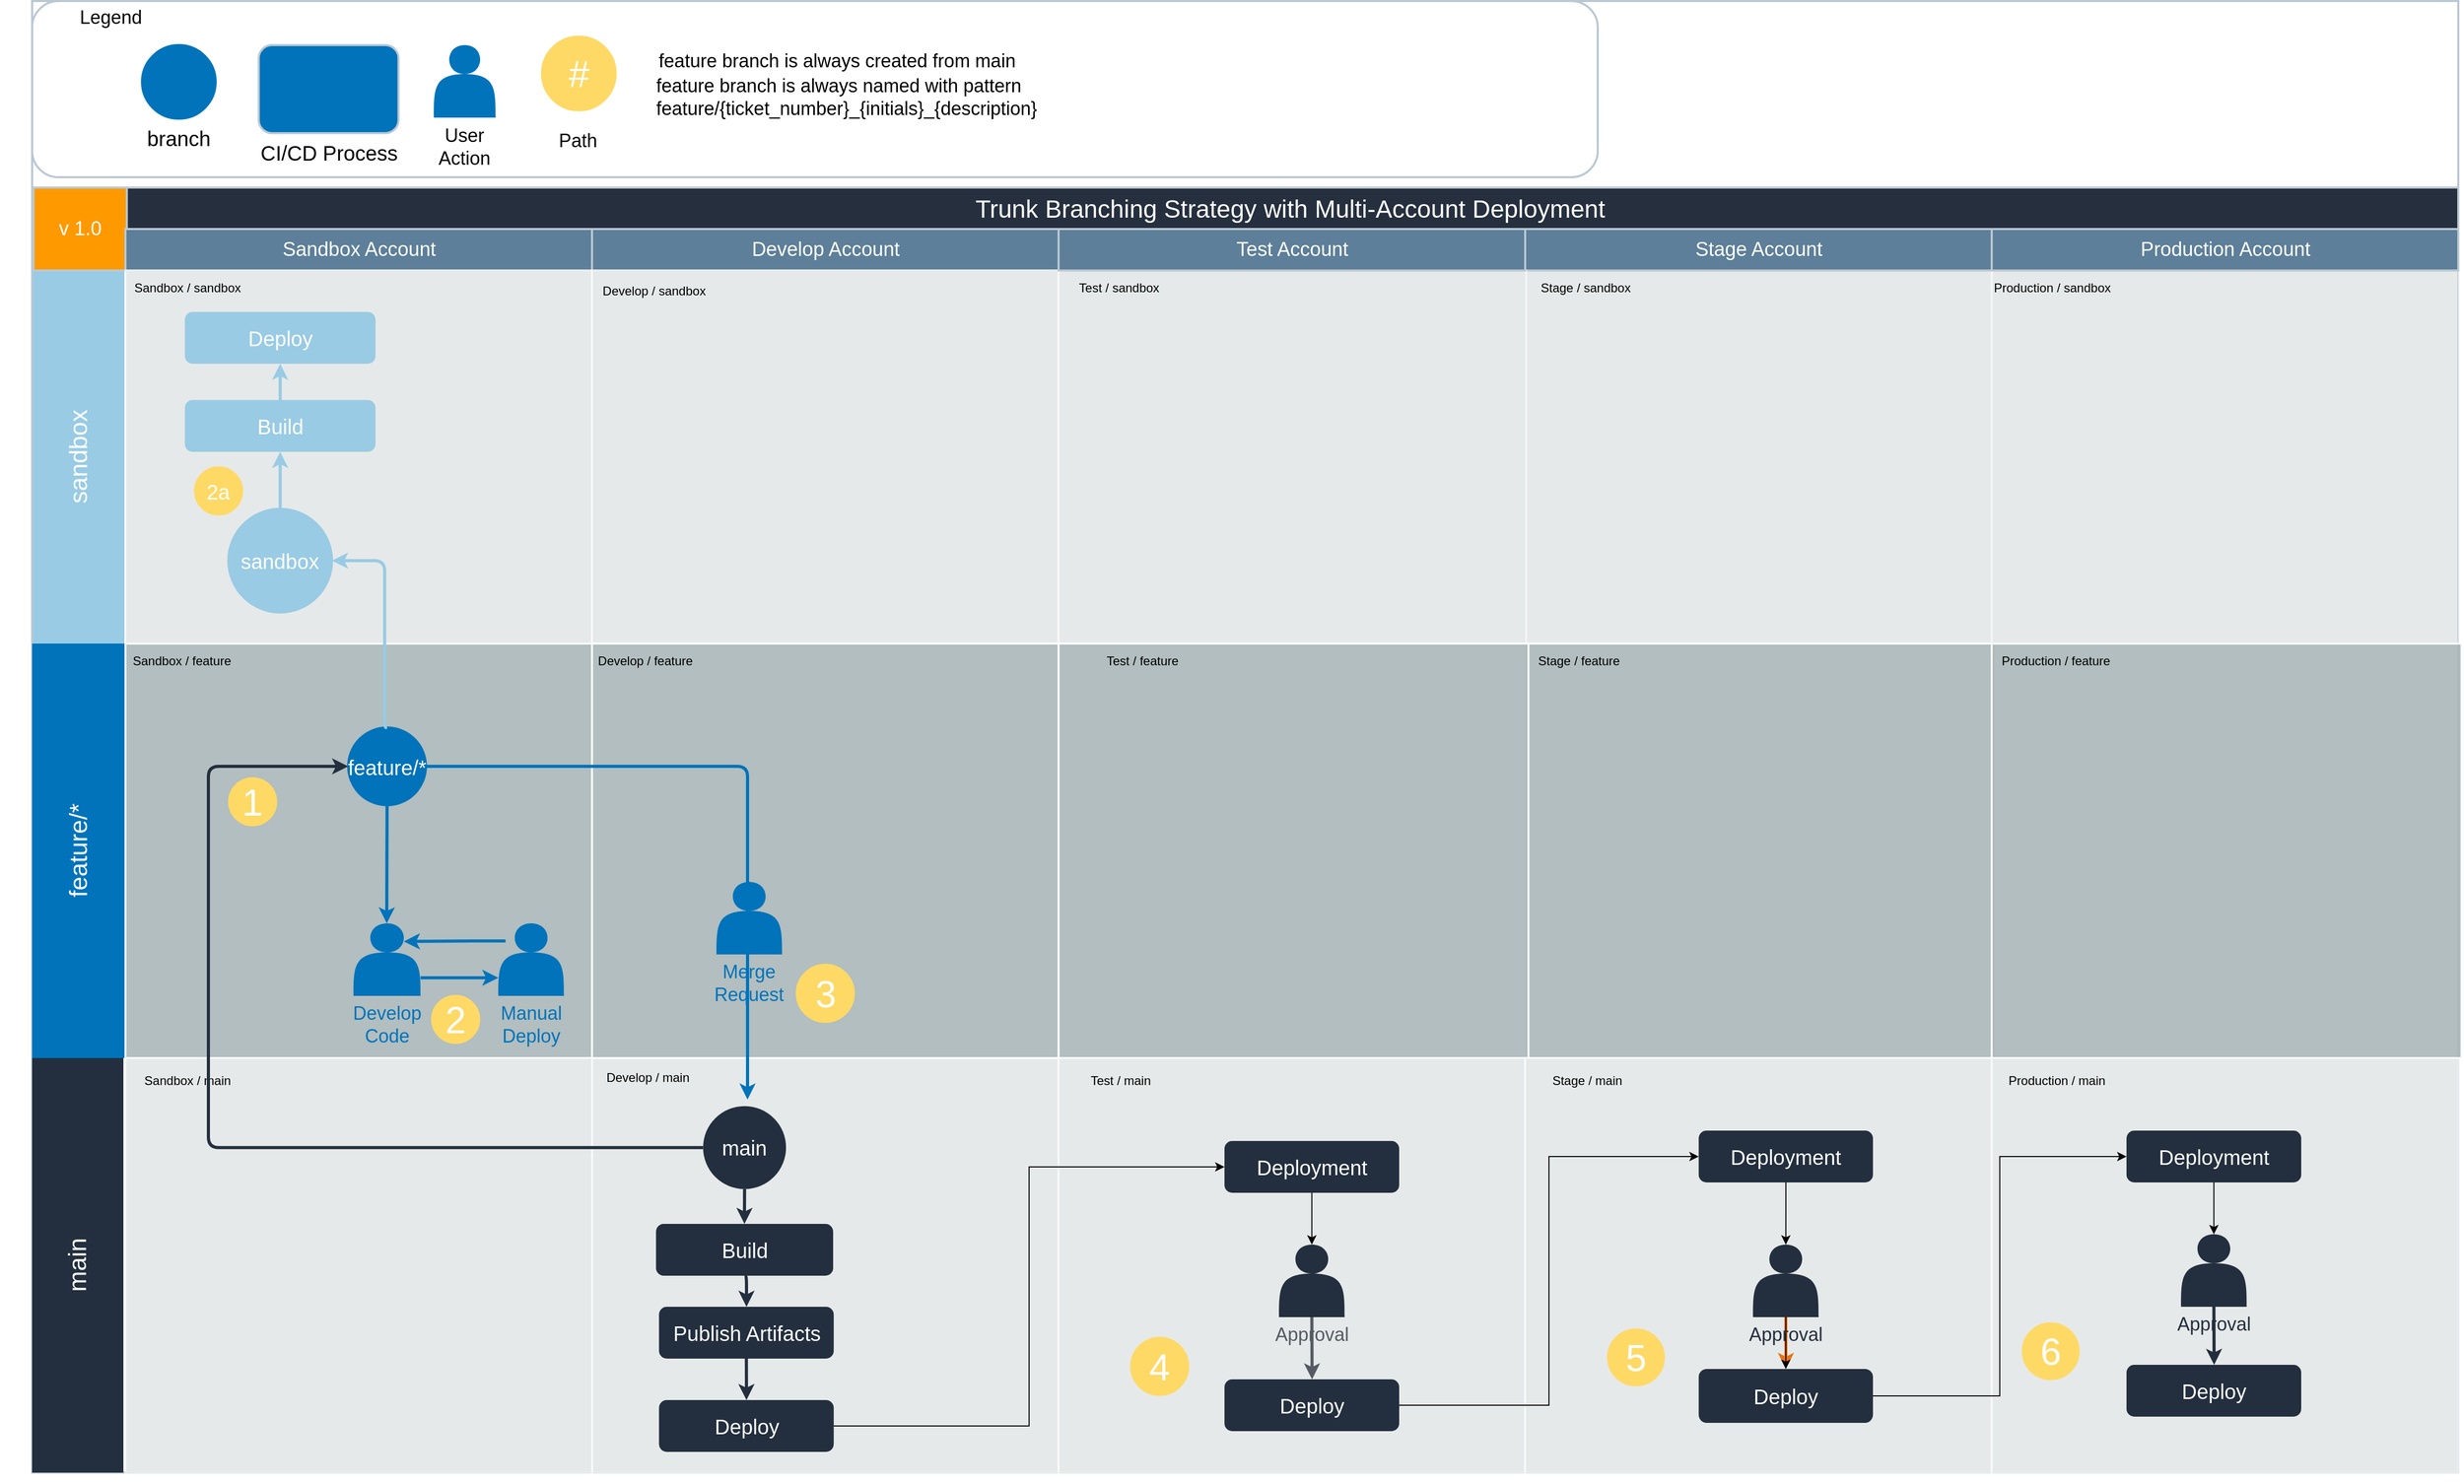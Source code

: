 <mxfile version="17.2.4" type="device"><diagram id="6a731a19-8d31-9384-78a2-239565b7b9f0" name="Page-1"><mxGraphModel dx="2365" dy="2138" grid="1" gridSize="10" guides="1" tooltips="1" connect="1" arrows="1" fold="1" page="1" pageScale="1" pageWidth="1169" pageHeight="827" background="none" math="0" shadow="0"><root><mxCell id="0"/><mxCell id="1" parent="0"/><mxCell id="vokwhN9IxyBYqzhj8d0K-812" value="" style="rounded=0;whiteSpace=wrap;html=1;labelBackgroundColor=none;fontFamily=Helvetica;fontSize=18;fontColor=#000000;strokeColor=#BAC8D3;strokeWidth=2;fillColor=#FFFFFF;" parent="1" vertex="1"><mxGeometry x="150" y="540" width="2340" height="1420" as="geometry"/></mxCell><mxCell id="vokwhN9IxyBYqzhj8d0K-710" value="" style="group" parent="1" vertex="1" connectable="0"><mxGeometry x="690" y="1570" width="450" height="400" as="geometry"/></mxCell><mxCell id="vokwhN9IxyBYqzhj8d0K-711" value="" style="strokeColor=#FFFFFF;fillColor=#D5DBDB;fontSize=18;strokeWidth=2;fontFamily=Helvetica;html=1;opacity=60;" parent="vokwhN9IxyBYqzhj8d0K-710" vertex="1"><mxGeometry y="-10" width="450" height="400" as="geometry"/></mxCell><mxCell id="vokwhN9IxyBYqzhj8d0K-712" value="&lt;font style=&quot;font-size: 12px&quot;&gt;Develop&lt;/font&gt;&lt;span style=&quot;font-size: 12px&quot;&gt;&amp;nbsp;/ main&lt;/span&gt;" style="text;html=1;strokeColor=none;fillColor=none;align=center;verticalAlign=middle;whiteSpace=wrap;rounded=0;labelBackgroundColor=none;fontFamily=Helvetica;fontSize=18;fontColor=#000000;" parent="vokwhN9IxyBYqzhj8d0K-710" vertex="1"><mxGeometry x="-8.882e-15" y="-10.004" width="108" height="33.058" as="geometry"/></mxCell><mxCell id="vokwhN9IxyBYqzhj8d0K-212" value="main" style="ellipse;whiteSpace=wrap;html=1;aspect=fixed;fontFamily=Helvetica;fontSize=20;fontColor=#FFFFFF;strokeColor=none;strokeWidth=2;fillColor=#232F3E;" parent="vokwhN9IxyBYqzhj8d0K-710" vertex="1"><mxGeometry x="107.13" y="36.36" width="80" height="80" as="geometry"/></mxCell><mxCell id="vokwhN9IxyBYqzhj8d0K-258" value="Build" style="rounded=1;fillColor=#232F3E;strokeColor=none;strokeWidth=2;fontFamily=Helvetica;html=1;gradientColor=none;fontSize=20;fontColor=#FFFFFF" parent="vokwhN9IxyBYqzhj8d0K-710" vertex="1"><mxGeometry x="61.72" y="150" width="170.83" height="50" as="geometry"/></mxCell><mxCell id="vokwhN9IxyBYqzhj8d0K-263" value="Publish Artifacts" style="rounded=1;fillColor=#232F3E;strokeColor=none;strokeWidth=2;fontFamily=Helvetica;html=1;gradientColor=none;fontSize=20;fontColor=#FFFFFF" parent="vokwhN9IxyBYqzhj8d0K-710" vertex="1"><mxGeometry x="64.62" y="230" width="168.5" height="50" as="geometry"/></mxCell><mxCell id="vokwhN9IxyBYqzhj8d0K-265" value="" style="edgeStyle=elbowEdgeStyle;elbow=horizontal;strokeWidth=3;strokeColor=#232F3E;fontFamily=Helvetica;html=1;exitX=0.5;exitY=1;exitDx=0;exitDy=0;entryX=0.5;entryY=0;entryDx=0;entryDy=0;" parent="vokwhN9IxyBYqzhj8d0K-710" source="vokwhN9IxyBYqzhj8d0K-212" target="vokwhN9IxyBYqzhj8d0K-258" edge="1"><mxGeometry x="131.059" y="514.86" width="131.973" height="100" as="geometry"><mxPoint x="496.57" y="600" as="sourcePoint"/><mxPoint x="486.89" y="790" as="targetPoint"/><Array as="points"/></mxGeometry></mxCell><mxCell id="vokwhN9IxyBYqzhj8d0K-266" value="" style="edgeStyle=elbowEdgeStyle;elbow=horizontal;strokeWidth=3;strokeColor=#232F3E;fontFamily=Helvetica;html=1;entryX=0.5;entryY=0;entryDx=0;entryDy=0;exitX=0.5;exitY=1;exitDx=0;exitDy=0;" parent="vokwhN9IxyBYqzhj8d0K-710" source="vokwhN9IxyBYqzhj8d0K-258" target="vokwhN9IxyBYqzhj8d0K-263" edge="1"><mxGeometry x="-31.831" y="534.86" width="131.973" height="100" as="geometry"><mxPoint x="323.68" y="750" as="sourcePoint"/><mxPoint x="147" y="300" as="targetPoint"/><Array as="points"><mxPoint x="149" y="280"/></Array></mxGeometry></mxCell><mxCell id="G19nDHUB98t_2tu3P4ax-154" value="Deploy" style="rounded=1;fillColor=#232F3E;strokeColor=none;strokeWidth=2;fontFamily=Helvetica;html=1;gradientColor=none;fontSize=20;fontColor=#FFFFFF" parent="vokwhN9IxyBYqzhj8d0K-710" vertex="1"><mxGeometry x="64.62" y="320" width="168.5" height="50" as="geometry"/></mxCell><mxCell id="G19nDHUB98t_2tu3P4ax-155" value="" style="edgeStyle=elbowEdgeStyle;elbow=horizontal;strokeWidth=3;strokeColor=#232F3E;fontFamily=Helvetica;html=1;exitX=0.5;exitY=1;exitDx=0;exitDy=0;entryX=0.5;entryY=0;entryDx=0;entryDy=0;" parent="vokwhN9IxyBYqzhj8d0K-710" source="vokwhN9IxyBYqzhj8d0K-263" target="G19nDHUB98t_2tu3P4ax-154" edge="1"><mxGeometry x="-548.941" y="-1045.14" width="131.973" height="100" as="geometry"><mxPoint x="157.13" y="126.36" as="sourcePoint"/><mxPoint x="157.135" y="160" as="targetPoint"/><Array as="points"/></mxGeometry></mxCell><mxCell id="56" value="Trunk Branching Strategy with Multi-Account Deployment" style="strokeColor=#BAC8D3;fillColor=#252F3E;fontSize=24;strokeWidth=2;fontFamily=Helvetica;html=1;fontColor=#FFFFFF;fontStyle=0;spacingBottom=8;spacingRight=0;spacingLeft=83;" parent="1" vertex="1"><mxGeometry x="152.66" y="720" width="2337.34" height="50" as="geometry"/></mxCell><mxCell id="57" value="sandbox" style="strokeColor=none;fillColor=#99CBE4;fontSize=24;strokeWidth=2;horizontal=0;fontFamily=Helvetica;html=1;fontColor=#FFFFFF;fontStyle=0" parent="1" vertex="1"><mxGeometry x="151" y="800" width="88" height="360" as="geometry"/></mxCell><mxCell id="59" value="v 1.0" style="strokeColor=#BAC8D3;fillColor=#FF9900;fontSize=19;strokeWidth=2;fontFamily=Helvetica;html=1;labelBackgroundColor=none;fontColor=#FFFFFF;" parent="1" vertex="1"><mxGeometry x="151.33" y="720" width="90" height="80" as="geometry"/></mxCell><mxCell id="140" value="" style="group" parent="1" vertex="1" connectable="0"><mxGeometry x="240" y="760" width="1940" height="800" as="geometry"/></mxCell><mxCell id="141" value="Sandbox Account" style="strokeColor=#BAC8D3;fillColor=#5d7f99;fontSize=19;strokeWidth=2;fontFamily=Helvetica;html=1;labelBackgroundColor=none;fontColor=#FFFFFF;" parent="140" vertex="1"><mxGeometry width="450" height="40" as="geometry"/></mxCell><mxCell id="142" value="Develop Account" style="strokeColor=#BAC8D3;fillColor=#5d7f99;fontSize=19;strokeWidth=2;fontFamily=Helvetica;html=1;labelBackgroundColor=none;fontColor=#FFFFFF;" parent="140" vertex="1"><mxGeometry x="450" width="450" height="40" as="geometry"/></mxCell><mxCell id="vokwhN9IxyBYqzhj8d0K-638" value="" style="group" parent="140" vertex="1" connectable="0"><mxGeometry x="1401.42" y="-40" width="451" height="440" as="geometry"/></mxCell><mxCell id="vokwhN9IxyBYqzhj8d0K-639" value="" style="group" parent="vokwhN9IxyBYqzhj8d0K-638" vertex="1" connectable="0"><mxGeometry x="-51.42" y="80" width="451.004" height="360" as="geometry"/></mxCell><mxCell id="vokwhN9IxyBYqzhj8d0K-640" value="" style="strokeColor=#FFFFFF;fillColor=#D5DBDB;fontSize=18;strokeWidth=2;fontFamily=Helvetica;html=1;opacity=60;" parent="vokwhN9IxyBYqzhj8d0K-639" vertex="1"><mxGeometry x="0.004" width="451" height="360" as="geometry"/></mxCell><mxCell id="vokwhN9IxyBYqzhj8d0K-641" value="&lt;font style=&quot;font-size: 12px&quot;&gt;Stage&lt;/font&gt;&lt;span style=&quot;font-size: 12px&quot;&gt;&amp;nbsp;/ sandbox&lt;/span&gt;" style="text;html=1;strokeColor=none;fillColor=none;align=center;verticalAlign=middle;whiteSpace=wrap;rounded=0;labelBackgroundColor=none;fontFamily=Helvetica;fontSize=18;fontColor=#000000;" parent="vokwhN9IxyBYqzhj8d0K-639" vertex="1"><mxGeometry width="117.44" height="30" as="geometry"/></mxCell><mxCell id="vokwhN9IxyBYqzhj8d0K-637" value="Stage Account" style="strokeColor=#BAC8D3;fillColor=#5d7f99;fontSize=19;strokeWidth=2;fontFamily=Helvetica;html=1;labelBackgroundColor=none;fontColor=#FFFFFF;" parent="vokwhN9IxyBYqzhj8d0K-638" vertex="1"><mxGeometry x="-51.42" y="40" width="450" height="40" as="geometry"/></mxCell><mxCell id="vokwhN9IxyBYqzhj8d0K-642" value="" style="group" parent="140" vertex="1" connectable="0"><mxGeometry x="1350" y="400" width="453.16" height="400" as="geometry"/></mxCell><mxCell id="vokwhN9IxyBYqzhj8d0K-643" value="" style="strokeColor=#FFFFFF;fillColor=#AAB7B8;fontSize=18;strokeWidth=2;fontFamily=Helvetica;html=1;opacity=90;" parent="vokwhN9IxyBYqzhj8d0K-642" vertex="1"><mxGeometry width="453.16" height="400" as="geometry"/></mxCell><mxCell id="vokwhN9IxyBYqzhj8d0K-644" value="&lt;span style=&quot;font-size: 12px&quot;&gt;Stage / feature&lt;/span&gt;" style="text;html=1;strokeColor=none;fillColor=none;align=center;verticalAlign=middle;whiteSpace=wrap;rounded=0;labelBackgroundColor=none;fontFamily=Helvetica;fontSize=18;fontColor=#000000;" parent="vokwhN9IxyBYqzhj8d0K-642" vertex="1"><mxGeometry x="3.96" width="96.04" height="30" as="geometry"/></mxCell><mxCell id="vokwhN9IxyBYqzhj8d0K-159" value="feature/*" style="strokeColor=none;fillColor=#0073BB;fontSize=24;strokeWidth=2;horizontal=0;fontFamily=Helvetica;html=1;fontColor=#FFFFFF;fontStyle=0" parent="1" vertex="1"><mxGeometry x="150" y="1160" width="90" height="400" as="geometry"/></mxCell><mxCell id="vokwhN9IxyBYqzhj8d0K-165" value="main" style="strokeColor=none;fillColor=#232F3E;fontSize=24;strokeWidth=2;horizontal=0;fontFamily=Helvetica;html=1;fontColor=#FFFFFF;fontStyle=0" parent="1" vertex="1"><mxGeometry x="150" y="1560" width="88.02" height="400" as="geometry"/></mxCell><mxCell id="vokwhN9IxyBYqzhj8d0K-478" value="" style="group" parent="1" vertex="1" connectable="0"><mxGeometry x="150" y="540" width="1510" height="170" as="geometry"/></mxCell><mxCell id="vokwhN9IxyBYqzhj8d0K-275" value="" style="rounded=1;whiteSpace=wrap;html=1;labelBackgroundColor=none;fontFamily=Helvetica;fontSize=18;fontColor=#000000;strokeColor=#BAC8D3;strokeWidth=2;fillColor=#FFFFFF;" parent="vokwhN9IxyBYqzhj8d0K-478" vertex="1"><mxGeometry width="1510" height="170" as="geometry"/></mxCell><mxCell id="vokwhN9IxyBYqzhj8d0K-210" value="branch" style="ellipse;whiteSpace=wrap;html=1;aspect=fixed;fontFamily=Helvetica;fontSize=20;fontColor=#000000;strokeColor=#0073BB;strokeWidth=2;fillColor=#0073BB;verticalAlign=top;labelPosition=center;verticalLabelPosition=bottom;align=center;" parent="vokwhN9IxyBYqzhj8d0K-478" vertex="1"><mxGeometry x="105.965" y="42.5" width="71.053" height="71.053" as="geometry"/></mxCell><mxCell id="vokwhN9IxyBYqzhj8d0K-211" value="CI/CD&amp;nbsp;Process" style="rounded=1;whiteSpace=wrap;html=1;fontFamily=Helvetica;fontSize=20;fontColor=#000000;strokeColor=#BAC8D3;strokeWidth=2;fillColor=#0073BB;labelPosition=center;verticalLabelPosition=bottom;align=center;verticalAlign=top;" parent="vokwhN9IxyBYqzhj8d0K-478" vertex="1"><mxGeometry x="218.553" y="42.5" width="134.817" height="85" as="geometry"/></mxCell><mxCell id="vokwhN9IxyBYqzhj8d0K-276" value="Legend" style="text;html=1;strokeColor=none;fillColor=none;align=center;verticalAlign=middle;whiteSpace=wrap;rounded=0;labelBackgroundColor=none;fontFamily=Helvetica;fontSize=18;fontColor=#000000;" parent="vokwhN9IxyBYqzhj8d0K-478" vertex="1"><mxGeometry x="-30.276" width="211.93" height="31.875" as="geometry"/></mxCell><mxCell id="vokwhN9IxyBYqzhj8d0K-596" value="&lt;font color=&quot;#000000&quot;&gt;User&lt;br&gt;Action&lt;br&gt;&lt;/font&gt;" style="shape=actor;whiteSpace=wrap;html=1;labelBackgroundColor=none;fontFamily=Helvetica;fontSize=18;fontColor=#FFFFFF;strokeColor=none;strokeWidth=2;fillColor=#0073BB;verticalAlign=top;labelPosition=center;verticalLabelPosition=bottom;align=center;" parent="vokwhN9IxyBYqzhj8d0K-478" vertex="1"><mxGeometry x="387.434" y="42.5" width="59.605" height="70" as="geometry"/></mxCell><mxCell id="vokwhN9IxyBYqzhj8d0K-548" value="" style="group" parent="vokwhN9IxyBYqzhj8d0K-478" vertex="1" connectable="0"><mxGeometry x="491.741" y="34.38" width="123.06" height="116.875" as="geometry"/></mxCell><mxCell id="vokwhN9IxyBYqzhj8d0K-546" value="&lt;font style=&quot;font-size: 36px&quot;&gt;#&lt;/font&gt;" style="ellipse;whiteSpace=wrap;html=1;aspect=fixed;fontFamily=Helvetica;fontSize=20;fontColor=#FFFFFF;strokeColor=#FFD966;strokeWidth=2;fillColor=#FFD966;" parent="vokwhN9IxyBYqzhj8d0K-548" vertex="1"><mxGeometry width="71.053" height="71.053" as="geometry"/></mxCell><mxCell id="vokwhN9IxyBYqzhj8d0K-547" value="Path" style="text;html=1;strokeColor=none;fillColor=none;align=center;verticalAlign=middle;whiteSpace=wrap;rounded=0;labelBackgroundColor=none;fontFamily=Helvetica;fontSize=18;fontColor=#000000;" parent="vokwhN9IxyBYqzhj8d0K-548" vertex="1"><mxGeometry x="-26.818" y="85" width="123.056" height="31.875" as="geometry"/></mxCell><mxCell id="vokwhN9IxyBYqzhj8d0K-555" value="feature branch is always created from main" style="text;html=1;strokeColor=none;fillColor=none;align=center;verticalAlign=middle;whiteSpace=wrap;rounded=0;labelBackgroundColor=none;fontFamily=Helvetica;fontSize=18;fontColor=#000000;" parent="vokwhN9IxyBYqzhj8d0K-478" vertex="1"><mxGeometry x="589.997" y="42.5" width="372.533" height="30" as="geometry"/></mxCell><mxCell id="VLZ5S39NFWa1cRlREQuX-178" value="feature branch is always named with pattern feature/{ticket_number}_{initials}_{description}" style="text;html=1;strokeColor=none;fillColor=none;align=left;verticalAlign=middle;whiteSpace=wrap;rounded=0;labelBackgroundColor=none;fontFamily=Helvetica;fontSize=18;fontColor=#000000;" parent="vokwhN9IxyBYqzhj8d0K-478" vertex="1"><mxGeometry x="599.997" y="77.82" width="372.533" height="30" as="geometry"/></mxCell><mxCell id="vokwhN9IxyBYqzhj8d0K-601" value="" style="group" parent="1" vertex="1" connectable="0"><mxGeometry x="240" y="1160" width="450" height="400" as="geometry"/></mxCell><mxCell id="vokwhN9IxyBYqzhj8d0K-160" value="" style="strokeColor=#FFFFFF;fillColor=#AAB7B8;fontSize=18;strokeWidth=2;fontFamily=Helvetica;html=1;opacity=90;" parent="vokwhN9IxyBYqzhj8d0K-601" vertex="1"><mxGeometry width="450" height="400" as="geometry"/></mxCell><mxCell id="vokwhN9IxyBYqzhj8d0K-482" value="&lt;font style=&quot;font-size: 12px&quot;&gt;Sandbox&lt;/font&gt;&lt;span style=&quot;font-size: 12px&quot;&gt;&amp;nbsp;/ feature&lt;/span&gt;" style="text;html=1;strokeColor=none;fillColor=none;align=center;verticalAlign=middle;whiteSpace=wrap;rounded=0;labelBackgroundColor=none;fontFamily=Helvetica;fontSize=18;fontColor=#000000;" parent="vokwhN9IxyBYqzhj8d0K-601" vertex="1"><mxGeometry x="6.066" width="97.059" height="30" as="geometry"/></mxCell><mxCell id="vokwhN9IxyBYqzhj8d0K-592" value="Develop Code" style="shape=actor;whiteSpace=wrap;html=1;labelBackgroundColor=none;fontFamily=Helvetica;fontSize=18;fontColor=#0073BB;strokeColor=none;strokeWidth=2;fillColor=#0073BB;verticalAlign=top;labelPosition=center;verticalLabelPosition=bottom;align=center;" parent="vokwhN9IxyBYqzhj8d0K-601" vertex="1"><mxGeometry x="220" y="270" width="64.67" height="70" as="geometry"/></mxCell><mxCell id="vokwhN9IxyBYqzhj8d0K-231" value="" style="edgeStyle=elbowEdgeStyle;elbow=horizontal;strokeWidth=3;strokeColor=#0073BB;fontFamily=Helvetica;html=1;entryX=0.75;entryY=0.25;entryDx=0;entryDy=0;entryPerimeter=0;" parent="vokwhN9IxyBYqzhj8d0K-601" target="vokwhN9IxyBYqzhj8d0K-592" edge="1"><mxGeometry x="-228.552" y="437.75" width="91.272" height="100" as="geometry"><mxPoint x="366.587" y="287" as="sourcePoint"/><mxPoint x="262.847" y="284" as="targetPoint"/><Array as="points"><mxPoint x="325.091" y="280"/></Array></mxGeometry></mxCell><mxCell id="vokwhN9IxyBYqzhj8d0K-520" value="&lt;font style=&quot;font-size: 36px&quot;&gt;2&lt;/font&gt;" style="ellipse;whiteSpace=wrap;html=1;aspect=fixed;fontFamily=Helvetica;fontSize=20;fontColor=#FFFFFF;strokeColor=#FFD966;strokeWidth=2;fillColor=#FFD966;" parent="vokwhN9IxyBYqzhj8d0K-601" vertex="1"><mxGeometry x="295.77" y="340" width="45.33" height="45.33" as="geometry"/></mxCell><mxCell id="vokwhN9IxyBYqzhj8d0K-593" value="Manual Deploy" style="shape=actor;whiteSpace=wrap;html=1;labelBackgroundColor=none;fontFamily=Helvetica;fontSize=18;fontColor=#0073BB;strokeColor=none;strokeWidth=2;fillColor=#0073BB;verticalAlign=top;labelPosition=center;verticalLabelPosition=bottom;align=center;" parent="vokwhN9IxyBYqzhj8d0K-601" vertex="1"><mxGeometry x="359.67" y="270" width="63.27" height="70" as="geometry"/></mxCell><mxCell id="vokwhN9IxyBYqzhj8d0K-588" value="" style="edgeStyle=elbowEdgeStyle;elbow=horizontal;strokeWidth=3;strokeColor=#0073BB;fontFamily=Helvetica;html=1;entryX=0;entryY=0.75;entryDx=0;entryDy=0;exitX=1;exitY=0.75;exitDx=0;exitDy=0;" parent="vokwhN9IxyBYqzhj8d0K-601" source="vokwhN9IxyBYqzhj8d0K-592" target="vokwhN9IxyBYqzhj8d0K-593" edge="1"><mxGeometry x="-97.149" y="575.25" width="91.272" height="100" as="geometry"><mxPoint x="277.461" y="185.0" as="sourcePoint"/><mxPoint x="277.461" y="220.0" as="targetPoint"/><Array as="points"/></mxGeometry></mxCell><mxCell id="vokwhN9IxyBYqzhj8d0K-207" value="feature/*" style="ellipse;whiteSpace=wrap;html=1;aspect=fixed;fontFamily=Helvetica;fontSize=20;fontColor=#FFFFFF;strokeColor=#0073BB;strokeWidth=2;fillColor=#0073BB;" parent="vokwhN9IxyBYqzhj8d0K-601" vertex="1"><mxGeometry x="214.831" y="81" width="75" height="75" as="geometry"/></mxCell><mxCell id="vokwhN9IxyBYqzhj8d0K-224" value="" style="edgeStyle=elbowEdgeStyle;elbow=horizontal;strokeWidth=3;strokeColor=#0073BB;fontFamily=Helvetica;html=1;entryX=0.5;entryY=0;entryDx=0;entryDy=0;exitX=0.5;exitY=1;exitDx=0;exitDy=0;" parent="vokwhN9IxyBYqzhj8d0K-601" source="vokwhN9IxyBYqzhj8d0K-207" target="vokwhN9IxyBYqzhj8d0K-592" edge="1"><mxGeometry x="-300.748" y="830" width="91.272" height="100" as="geometry"><mxPoint x="214.394" y="67" as="sourcePoint"/><mxPoint x="170.222" y="72.5" as="targetPoint"/><Array as="points"><mxPoint x="252" y="210"/><mxPoint x="288" y="220"/><mxPoint x="106.506" y="840"/><mxPoint x="89.001" y="950"/></Array></mxGeometry></mxCell><mxCell id="vokwhN9IxyBYqzhj8d0K-518" value="&lt;font style=&quot;font-size: 36px&quot;&gt;1&lt;/font&gt;" style="ellipse;whiteSpace=wrap;html=1;aspect=fixed;fontFamily=Helvetica;fontSize=20;fontColor=#FFFFFF;strokeColor=#FFD966;strokeWidth=2;fillColor=#FFD966;" parent="vokwhN9IxyBYqzhj8d0K-601" vertex="1"><mxGeometry x="100" y="130" width="45.33" height="45.33" as="geometry"/></mxCell><mxCell id="vokwhN9IxyBYqzhj8d0K-602" value="" style="group" parent="1" vertex="1" connectable="0"><mxGeometry x="240" y="800" width="450" height="360" as="geometry"/></mxCell><mxCell id="68" value="" style="strokeColor=#FFFFFF;fillColor=#D5DBDB;fontSize=18;strokeWidth=2;fontFamily=Helvetica;html=1;opacity=60;" parent="vokwhN9IxyBYqzhj8d0K-602" vertex="1"><mxGeometry width="450" height="360" as="geometry"/></mxCell><mxCell id="vokwhN9IxyBYqzhj8d0K-481" value="&lt;font style=&quot;font-size: 12px&quot;&gt;Sandbox&lt;/font&gt;&lt;span style=&quot;font-size: 12px&quot;&gt;&amp;nbsp;/ sandbox&lt;/span&gt;" style="text;html=1;strokeColor=none;fillColor=none;align=center;verticalAlign=middle;whiteSpace=wrap;rounded=0;labelBackgroundColor=none;fontFamily=Helvetica;fontSize=18;fontColor=#000000;" parent="vokwhN9IxyBYqzhj8d0K-602" vertex="1"><mxGeometry x="6.919" width="105.581" height="30" as="geometry"/></mxCell><mxCell id="vokwhN9IxyBYqzhj8d0K-519" value="&lt;font style=&quot;font-size: 20px;&quot;&gt;2a&lt;/font&gt;" style="ellipse;whiteSpace=wrap;html=1;aspect=fixed;fontFamily=Helvetica;fontSize=20;fontColor=#FFFFFF;strokeColor=#FFD966;strokeWidth=2;fillColor=#FFD966;" parent="vokwhN9IxyBYqzhj8d0K-602" vertex="1"><mxGeometry x="67.12" y="190" width="45.38" height="45.38" as="geometry"/></mxCell><mxCell id="vokwhN9IxyBYqzhj8d0K-232" value="sandbox" style="ellipse;whiteSpace=wrap;html=1;aspect=fixed;fontFamily=Helvetica;fontSize=20;fontColor=#FFFFFF;strokeColor=#99CBE4;strokeWidth=2;fillColor=#99CBE4;" parent="vokwhN9IxyBYqzhj8d0K-602" vertex="1"><mxGeometry x="99.23" y="230" width="100" height="100" as="geometry"/></mxCell><mxCell id="90" value="Build" style="rounded=1;fillColor=#99CBE4;strokeColor=none;strokeWidth=2;fontFamily=Helvetica;html=1;gradientColor=none;fontSize=20;fontColor=#FFFFFF" parent="vokwhN9IxyBYqzhj8d0K-602" vertex="1"><mxGeometry x="57.29" y="125" width="183.88" height="50" as="geometry"/></mxCell><mxCell id="vokwhN9IxyBYqzhj8d0K-235" value="Deploy" style="rounded=1;fillColor=#99CBE4;strokeColor=none;strokeWidth=2;fontFamily=Helvetica;html=1;gradientColor=none;fontSize=20;fontColor=#FFFFFF" parent="vokwhN9IxyBYqzhj8d0K-602" vertex="1"><mxGeometry x="57.29" y="40" width="183.88" height="50" as="geometry"/></mxCell><mxCell id="vokwhN9IxyBYqzhj8d0K-558" value="" style="edgeStyle=elbowEdgeStyle;elbow=vertical;strokeWidth=3;strokeColor=#99CBE4;fontFamily=Helvetica;html=1;entryX=0.5;entryY=1;entryDx=0;entryDy=0;exitX=0.5;exitY=0;exitDx=0;exitDy=0;" parent="vokwhN9IxyBYqzhj8d0K-602" source="vokwhN9IxyBYqzhj8d0K-232" target="90" edge="1"><mxGeometry x="-212.671" y="340" width="131.973" height="100" as="geometry"><mxPoint x="246.19" y="140" as="sourcePoint"/><mxPoint x="246.19" y="100" as="targetPoint"/><Array as="points"><mxPoint x="220" y="200"/></Array></mxGeometry></mxCell><mxCell id="vokwhN9IxyBYqzhj8d0K-236" value="" style="edgeStyle=elbowEdgeStyle;elbow=vertical;strokeWidth=3;strokeColor=#99CBE4;fontFamily=Helvetica;html=1;entryX=0.5;entryY=1;entryDx=0;entryDy=0;exitX=0.5;exitY=0;exitDx=0;exitDy=0;exitPerimeter=0;" parent="vokwhN9IxyBYqzhj8d0K-602" source="90" target="vokwhN9IxyBYqzhj8d0K-235" edge="1"><mxGeometry x="-222.671" y="330" width="131.973" height="100" as="geometry"><mxPoint x="259.19" y="260" as="sourcePoint"/><mxPoint x="367.19" y="230" as="targetPoint"/><Array as="points"><mxPoint x="170" y="110"/><mxPoint x="340.88" y="450"/></Array></mxGeometry></mxCell><mxCell id="vokwhN9IxyBYqzhj8d0K-603" value="" style="group" parent="1" vertex="1" connectable="0"><mxGeometry x="690" y="800" width="450" height="360" as="geometry"/></mxCell><mxCell id="75" value="" style="strokeColor=#FFFFFF;fillColor=#D5DBDB;fontSize=18;strokeWidth=2;fontFamily=Helvetica;html=1;opacity=60;" parent="vokwhN9IxyBYqzhj8d0K-603" vertex="1"><mxGeometry width="450" height="360" as="geometry"/></mxCell><mxCell id="vokwhN9IxyBYqzhj8d0K-494" value="&lt;font style=&quot;font-size: 12px&quot;&gt;Develop&lt;/font&gt;&lt;span style=&quot;font-size: 12px&quot;&gt;&amp;nbsp;/ sandbox&lt;/span&gt;" style="text;html=1;strokeColor=none;fillColor=none;align=center;verticalAlign=middle;whiteSpace=wrap;rounded=0;labelBackgroundColor=none;fontFamily=Helvetica;fontSize=18;fontColor=#000000;" parent="vokwhN9IxyBYqzhj8d0K-603" vertex="1"><mxGeometry x="6.01" y="2.975" width="108" height="29.752" as="geometry"/></mxCell><mxCell id="vokwhN9IxyBYqzhj8d0K-606" value="" style="group" parent="1" vertex="1" connectable="0"><mxGeometry x="1190.42" y="720" width="451" height="440" as="geometry"/></mxCell><mxCell id="vokwhN9IxyBYqzhj8d0K-607" value="" style="group" parent="vokwhN9IxyBYqzhj8d0K-606" vertex="1" connectable="0"><mxGeometry x="-50.42" y="80" width="451.004" height="360" as="geometry"/></mxCell><mxCell id="82" value="" style="strokeColor=#FFFFFF;fillColor=#D5DBDB;fontSize=18;strokeWidth=2;fontFamily=Helvetica;html=1;opacity=60;" parent="vokwhN9IxyBYqzhj8d0K-607" vertex="1"><mxGeometry x="0.004" width="451" height="360" as="geometry"/></mxCell><mxCell id="vokwhN9IxyBYqzhj8d0K-495" value="&lt;font style=&quot;font-size: 12px&quot;&gt;Test&lt;/font&gt;&lt;span style=&quot;font-size: 12px&quot;&gt;&amp;nbsp;/ sandbox&lt;/span&gt;" style="text;html=1;strokeColor=none;fillColor=none;align=center;verticalAlign=middle;whiteSpace=wrap;rounded=0;labelBackgroundColor=none;fontFamily=Helvetica;fontSize=18;fontColor=#000000;" parent="vokwhN9IxyBYqzhj8d0K-607" vertex="1"><mxGeometry width="117.44" height="30" as="geometry"/></mxCell><mxCell id="vokwhN9IxyBYqzhj8d0K-605" value="Test Account" style="strokeColor=#BAC8D3;fillColor=#5d7f99;fontSize=19;strokeWidth=2;fontFamily=Helvetica;html=1;labelBackgroundColor=none;fontColor=#FFFFFF;" parent="vokwhN9IxyBYqzhj8d0K-606" vertex="1"><mxGeometry x="-50.42" y="40" width="450" height="40" as="geometry"/></mxCell><mxCell id="vokwhN9IxyBYqzhj8d0K-600" value="" style="group" parent="1" vertex="1" connectable="0"><mxGeometry x="690" y="1160" width="450" height="400" as="geometry"/></mxCell><mxCell id="vokwhN9IxyBYqzhj8d0K-161" value="" style="strokeColor=#FFFFFF;fillColor=#AAB7B8;fontSize=18;strokeWidth=2;fontFamily=Helvetica;html=1;opacity=90;" parent="vokwhN9IxyBYqzhj8d0K-600" vertex="1"><mxGeometry width="450" height="400" as="geometry"/></mxCell><mxCell id="vokwhN9IxyBYqzhj8d0K-493" value="&lt;font style=&quot;font-size: 12px&quot;&gt;Develop&lt;/font&gt;&lt;span style=&quot;font-size: 12px&quot;&gt;&amp;nbsp;/ feature&lt;/span&gt;" style="text;html=1;strokeColor=none;fillColor=none;align=center;verticalAlign=middle;whiteSpace=wrap;rounded=0;labelBackgroundColor=none;fontFamily=Helvetica;fontSize=18;fontColor=#000000;" parent="vokwhN9IxyBYqzhj8d0K-600" vertex="1"><mxGeometry x="3.932" width="95.37" height="30" as="geometry"/></mxCell><mxCell id="VLZ5S39NFWa1cRlREQuX-172" value="Merge&lt;br&gt;Request" style="shape=actor;whiteSpace=wrap;html=1;labelBackgroundColor=none;fontFamily=Helvetica;fontSize=18;fontColor=#0073BB;strokeColor=none;strokeWidth=2;fillColor=#0073BB;verticalAlign=top;labelPosition=center;verticalLabelPosition=bottom;align=center;" parent="vokwhN9IxyBYqzhj8d0K-600" vertex="1"><mxGeometry x="120" y="230" width="63.27" height="70" as="geometry"/></mxCell><mxCell id="vokwhN9IxyBYqzhj8d0K-522" value="&lt;font style=&quot;font-size: 36px&quot;&gt;3&lt;/font&gt;" style="ellipse;whiteSpace=wrap;html=1;aspect=fixed;fontFamily=Helvetica;fontSize=20;fontColor=#FFFFFF;strokeColor=#FFD966;strokeWidth=2;fillColor=#FFD966;" parent="vokwhN9IxyBYqzhj8d0K-600" vertex="1"><mxGeometry x="197.5" y="310" width="55" height="55" as="geometry"/></mxCell><mxCell id="vokwhN9IxyBYqzhj8d0K-613" value="" style="group" parent="1" vertex="1" connectable="0"><mxGeometry x="1169" y="1160" width="453.16" height="400" as="geometry"/></mxCell><mxCell id="vokwhN9IxyBYqzhj8d0K-614" value="" style="strokeColor=#FFFFFF;fillColor=#AAB7B8;fontSize=18;strokeWidth=2;fontFamily=Helvetica;html=1;opacity=90;" parent="vokwhN9IxyBYqzhj8d0K-613" vertex="1"><mxGeometry x="-29" width="453.16" height="400" as="geometry"/></mxCell><mxCell id="vokwhN9IxyBYqzhj8d0K-615" value="&lt;span style=&quot;font-size: 12px&quot;&gt;Test / feature&lt;/span&gt;" style="text;html=1;strokeColor=none;fillColor=none;align=center;verticalAlign=middle;whiteSpace=wrap;rounded=0;labelBackgroundColor=none;fontFamily=Helvetica;fontSize=18;fontColor=#000000;" parent="vokwhN9IxyBYqzhj8d0K-613" vertex="1"><mxGeometry x="3.96" width="96.04" height="30" as="geometry"/></mxCell><mxCell id="vokwhN9IxyBYqzhj8d0K-650" value="" style="group" parent="1" vertex="1" connectable="0"><mxGeometry x="2040" y="1160" width="453.16" height="400" as="geometry"/></mxCell><mxCell id="vokwhN9IxyBYqzhj8d0K-651" value="" style="strokeColor=#FFFFFF;fillColor=#AAB7B8;fontSize=18;strokeWidth=2;fontFamily=Helvetica;html=1;opacity=90;" parent="vokwhN9IxyBYqzhj8d0K-650" vertex="1"><mxGeometry width="453.16" height="400" as="geometry"/></mxCell><mxCell id="vokwhN9IxyBYqzhj8d0K-652" value="&lt;span style=&quot;font-size: 12px&quot;&gt;Production / feature&lt;/span&gt;" style="text;html=1;strokeColor=none;fillColor=none;align=center;verticalAlign=middle;whiteSpace=wrap;rounded=0;labelBackgroundColor=none;fontFamily=Helvetica;fontSize=18;fontColor=#000000;" parent="vokwhN9IxyBYqzhj8d0K-650" vertex="1"><mxGeometry x="3.96" width="116.04" height="30" as="geometry"/></mxCell><mxCell id="vokwhN9IxyBYqzhj8d0K-706" value="" style="group" parent="1" vertex="1" connectable="0"><mxGeometry x="240" y="1560" width="450" height="400" as="geometry"/></mxCell><mxCell id="vokwhN9IxyBYqzhj8d0K-707" value="" style="strokeColor=#FFFFFF;fillColor=#D5DBDB;fontSize=18;strokeWidth=2;fontFamily=Helvetica;html=1;opacity=60;" parent="vokwhN9IxyBYqzhj8d0K-706" vertex="1"><mxGeometry width="450" height="400" as="geometry"/></mxCell><mxCell id="vokwhN9IxyBYqzhj8d0K-708" value="&lt;font style=&quot;font-size: 12px&quot;&gt;Sandbox&lt;/font&gt;&lt;span style=&quot;font-size: 12px&quot;&gt;&amp;nbsp;/ main&lt;/span&gt;" style="text;html=1;strokeColor=none;fillColor=none;align=center;verticalAlign=middle;whiteSpace=wrap;rounded=0;labelBackgroundColor=none;fontFamily=Helvetica;fontSize=18;fontColor=#000000;" parent="vokwhN9IxyBYqzhj8d0K-706" vertex="1"><mxGeometry x="6.01" y="3.306" width="108.0" height="33.058" as="geometry"/></mxCell><mxCell id="vokwhN9IxyBYqzhj8d0K-714" value="" style="group" parent="1" vertex="1" connectable="0"><mxGeometry x="1140" y="1560" width="450" height="400" as="geometry"/></mxCell><mxCell id="vokwhN9IxyBYqzhj8d0K-715" value="" style="strokeColor=#FFFFFF;fillColor=#D5DBDB;fontSize=18;strokeWidth=2;fontFamily=Helvetica;html=1;opacity=60;" parent="vokwhN9IxyBYqzhj8d0K-714" vertex="1"><mxGeometry width="450" height="400" as="geometry"/></mxCell><mxCell id="vokwhN9IxyBYqzhj8d0K-716" value="&lt;font style=&quot;font-size: 12px&quot;&gt;Test&lt;/font&gt;&lt;span style=&quot;font-size: 12px&quot;&gt;&amp;nbsp;/ main&lt;/span&gt;" style="text;html=1;strokeColor=none;fillColor=none;align=center;verticalAlign=middle;whiteSpace=wrap;rounded=0;labelBackgroundColor=none;fontFamily=Helvetica;fontSize=18;fontColor=#000000;" parent="vokwhN9IxyBYqzhj8d0K-714" vertex="1"><mxGeometry x="6.01" y="3.306" width="108" height="33.058" as="geometry"/></mxCell><mxCell id="VLZ5S39NFWa1cRlREQuX-149" value="&lt;font style=&quot;font-size: 36px&quot;&gt;4&lt;/font&gt;" style="ellipse;whiteSpace=wrap;html=1;aspect=fixed;fontFamily=Helvetica;fontSize=20;fontColor=#FFFFFF;strokeColor=#FFD966;strokeWidth=2;fillColor=#FFD966;" parent="vokwhN9IxyBYqzhj8d0K-714" vertex="1"><mxGeometry x="70.0" y="270.0" width="55" height="55" as="geometry"/></mxCell><mxCell id="G19nDHUB98t_2tu3P4ax-150" value="Approval" style="shape=actor;whiteSpace=wrap;html=1;labelBackgroundColor=none;fontFamily=Helvetica;fontSize=18;fontColor=#545b64;strokeColor=none;strokeWidth=2;fillColor=#232F3E;verticalAlign=top;labelPosition=center;verticalLabelPosition=bottom;align=center;" parent="vokwhN9IxyBYqzhj8d0K-714" vertex="1"><mxGeometry x="212.62" y="180" width="63.27" height="70" as="geometry"/></mxCell><mxCell id="OnM8WbT7JfY4w0mjtu6f-157" style="edgeStyle=orthogonalEdgeStyle;rounded=0;orthogonalLoop=1;jettySize=auto;html=1;entryX=0.5;entryY=0;entryDx=0;entryDy=0;" edge="1" parent="vokwhN9IxyBYqzhj8d0K-714" source="OnM8WbT7JfY4w0mjtu6f-142" target="G19nDHUB98t_2tu3P4ax-150"><mxGeometry relative="1" as="geometry"/></mxCell><mxCell id="OnM8WbT7JfY4w0mjtu6f-142" value="Deployment" style="rounded=1;fillColor=#232F3E;strokeColor=none;strokeWidth=2;fontFamily=Helvetica;html=1;gradientColor=none;fontSize=20;fontColor=#FFFFFF" vertex="1" parent="vokwhN9IxyBYqzhj8d0K-714"><mxGeometry x="160.0" y="80" width="168.5" height="50" as="geometry"/></mxCell><mxCell id="vokwhN9IxyBYqzhj8d0K-717" value="" style="group" parent="1" vertex="1" connectable="0"><mxGeometry x="1590" y="1560" width="450" height="400" as="geometry"/></mxCell><mxCell id="vokwhN9IxyBYqzhj8d0K-718" value="" style="strokeColor=#FFFFFF;fillColor=#D5DBDB;fontSize=18;strokeWidth=2;fontFamily=Helvetica;html=1;opacity=60;" parent="vokwhN9IxyBYqzhj8d0K-717" vertex="1"><mxGeometry width="450" height="400" as="geometry"/></mxCell><mxCell id="vokwhN9IxyBYqzhj8d0K-719" value="&lt;font style=&quot;font-size: 12px&quot;&gt;Stage&lt;/font&gt;&lt;span style=&quot;font-size: 12px&quot;&gt;&amp;nbsp;/ main&lt;/span&gt;" style="text;html=1;strokeColor=none;fillColor=none;align=center;verticalAlign=middle;whiteSpace=wrap;rounded=0;labelBackgroundColor=none;fontFamily=Helvetica;fontSize=18;fontColor=#000000;" parent="vokwhN9IxyBYqzhj8d0K-717" vertex="1"><mxGeometry x="6.01" y="3.306" width="108" height="33.058" as="geometry"/></mxCell><mxCell id="VLZ5S39NFWa1cRlREQuX-155" value="Deploy" style="rounded=1;fillColor=#232F3E;strokeColor=none;strokeWidth=2;fontFamily=Helvetica;html=1;gradientColor=none;fontSize=20;fontColor=#FFFFFF" parent="vokwhN9IxyBYqzhj8d0K-717" vertex="1"><mxGeometry x="167.38" y="300" width="168.07" height="51.98" as="geometry"/></mxCell><mxCell id="VLZ5S39NFWa1cRlREQuX-158" value="&lt;span style=&quot;font-size: 36px&quot;&gt;5&lt;/span&gt;" style="ellipse;whiteSpace=wrap;html=1;aspect=fixed;fontFamily=Helvetica;fontSize=20;fontColor=#FFFFFF;strokeColor=#FFD966;strokeWidth=2;fillColor=#FFD966;" parent="vokwhN9IxyBYqzhj8d0K-717" vertex="1"><mxGeometry x="80.004" y="261.98" width="53.801" height="53.801" as="geometry"/></mxCell><mxCell id="VLZ5S39NFWa1cRlREQuX-160" value="" style="edgeStyle=elbowEdgeStyle;elbow=horizontal;strokeWidth=3;strokeColor=#ec7211;fontFamily=Helvetica;html=1;entryX=0.5;entryY=0;entryDx=0;entryDy=0;exitX=0.5;exitY=1;exitDx=0;exitDy=0;" parent="vokwhN9IxyBYqzhj8d0K-717" source="G19nDHUB98t_2tu3P4ax-151" target="VLZ5S39NFWa1cRlREQuX-155" edge="1"><mxGeometry x="-2966.432" y="-4153.48" width="131.638" height="100" as="geometry"><mxPoint x="252.574" y="191.98" as="sourcePoint"/><mxPoint x="-930.327" y="-901.98" as="targetPoint"/><Array as="points"/></mxGeometry></mxCell><mxCell id="OnM8WbT7JfY4w0mjtu6f-158" value="" style="edgeStyle=orthogonalEdgeStyle;rounded=0;orthogonalLoop=1;jettySize=auto;html=1;" edge="1" parent="vokwhN9IxyBYqzhj8d0K-717" source="G19nDHUB98t_2tu3P4ax-151" target="VLZ5S39NFWa1cRlREQuX-155"><mxGeometry relative="1" as="geometry"/></mxCell><mxCell id="G19nDHUB98t_2tu3P4ax-151" value="Approval" style="shape=actor;whiteSpace=wrap;html=1;labelBackgroundColor=none;fontFamily=Helvetica;fontSize=18;fontColor=#232F3E;strokeColor=none;strokeWidth=2;fillColor=#232F3E;verticalAlign=top;labelPosition=center;verticalLabelPosition=bottom;align=center;" parent="vokwhN9IxyBYqzhj8d0K-717" vertex="1"><mxGeometry x="219.78" y="180" width="63.27" height="70" as="geometry"/></mxCell><mxCell id="OnM8WbT7JfY4w0mjtu6f-153" style="edgeStyle=orthogonalEdgeStyle;rounded=0;orthogonalLoop=1;jettySize=auto;html=1;entryX=0.5;entryY=0;entryDx=0;entryDy=0;" edge="1" parent="vokwhN9IxyBYqzhj8d0K-717" source="OnM8WbT7JfY4w0mjtu6f-150" target="G19nDHUB98t_2tu3P4ax-151"><mxGeometry relative="1" as="geometry"/></mxCell><mxCell id="OnM8WbT7JfY4w0mjtu6f-150" value="Deployment" style="rounded=1;fillColor=#232F3E;strokeColor=none;strokeWidth=2;fontFamily=Helvetica;html=1;gradientColor=none;fontSize=20;fontColor=#FFFFFF" vertex="1" parent="vokwhN9IxyBYqzhj8d0K-717"><mxGeometry x="167.376" y="70" width="168.073" height="50" as="geometry"/></mxCell><mxCell id="vokwhN9IxyBYqzhj8d0K-720" value="" style="group" parent="1" vertex="1" connectable="0"><mxGeometry x="2040" y="1560" width="450" height="400" as="geometry"/></mxCell><mxCell id="vokwhN9IxyBYqzhj8d0K-721" value="" style="strokeColor=#FFFFFF;fillColor=#D5DBDB;fontSize=18;strokeWidth=2;fontFamily=Helvetica;html=1;opacity=60;" parent="vokwhN9IxyBYqzhj8d0K-720" vertex="1"><mxGeometry width="450" height="400" as="geometry"/></mxCell><mxCell id="vokwhN9IxyBYqzhj8d0K-722" value="&lt;span style=&quot;font-size: 12px&quot;&gt;Production / main&lt;/span&gt;" style="text;html=1;strokeColor=none;fillColor=none;align=center;verticalAlign=middle;whiteSpace=wrap;rounded=0;labelBackgroundColor=none;fontFamily=Helvetica;fontSize=18;fontColor=#000000;" parent="vokwhN9IxyBYqzhj8d0K-720" vertex="1"><mxGeometry x="6.01" y="3.31" width="113.99" height="33.06" as="geometry"/></mxCell><mxCell id="VLZ5S39NFWa1cRlREQuX-164" value="Deploy" style="rounded=1;fillColor=#232F3E;strokeColor=none;strokeWidth=2;fontFamily=Helvetica;html=1;gradientColor=none;fontSize=20;fontColor=#FFFFFF" parent="vokwhN9IxyBYqzhj8d0K-720" vertex="1"><mxGeometry x="130.0" y="296" width="168.5" height="50" as="geometry"/></mxCell><mxCell id="VLZ5S39NFWa1cRlREQuX-169" value="" style="edgeStyle=elbowEdgeStyle;elbow=horizontal;strokeWidth=3;strokeColor=#232F3E;fontFamily=Helvetica;html=1;entryX=0.5;entryY=0;entryDx=0;entryDy=0;exitX=0.5;exitY=1;exitDx=0;exitDy=0;" parent="vokwhN9IxyBYqzhj8d0K-720" source="G19nDHUB98t_2tu3P4ax-152" target="VLZ5S39NFWa1cRlREQuX-164" edge="1"><mxGeometry x="-4561.971" y="-6111.5" width="131.973" height="100" as="geometry"><mxPoint x="235.415" y="110" as="sourcePoint"/><mxPoint x="-2520.695" y="-2860" as="targetPoint"/><Array as="points"/></mxGeometry></mxCell><mxCell id="G19nDHUB98t_2tu3P4ax-149" value="&lt;span style=&quot;font-size: 36px&quot;&gt;6&lt;/span&gt;" style="ellipse;whiteSpace=wrap;html=1;aspect=fixed;fontFamily=Helvetica;fontSize=20;fontColor=#FFFFFF;strokeColor=#FFD966;strokeWidth=2;fillColor=#FFD966;" parent="vokwhN9IxyBYqzhj8d0K-720" vertex="1"><mxGeometry x="30.004" y="256" width="53.801" height="53.801" as="geometry"/></mxCell><mxCell id="G19nDHUB98t_2tu3P4ax-152" value="Approval" style="shape=actor;whiteSpace=wrap;html=1;labelBackgroundColor=none;fontFamily=Helvetica;fontSize=18;fontColor=#232F3E;strokeColor=none;strokeWidth=2;fillColor=#232F3E;verticalAlign=top;labelPosition=center;verticalLabelPosition=bottom;align=center;" parent="vokwhN9IxyBYqzhj8d0K-720" vertex="1"><mxGeometry x="182.62" y="170" width="63.27" height="70" as="geometry"/></mxCell><mxCell id="OnM8WbT7JfY4w0mjtu6f-152" style="edgeStyle=orthogonalEdgeStyle;rounded=0;orthogonalLoop=1;jettySize=auto;html=1;entryX=0.5;entryY=0;entryDx=0;entryDy=0;" edge="1" parent="vokwhN9IxyBYqzhj8d0K-720" source="OnM8WbT7JfY4w0mjtu6f-151" target="G19nDHUB98t_2tu3P4ax-152"><mxGeometry relative="1" as="geometry"/></mxCell><mxCell id="OnM8WbT7JfY4w0mjtu6f-151" value="Deployment" style="rounded=1;fillColor=#232F3E;strokeColor=none;strokeWidth=2;fontFamily=Helvetica;html=1;gradientColor=none;fontSize=20;fontColor=#FFFFFF" vertex="1" parent="vokwhN9IxyBYqzhj8d0K-720"><mxGeometry x="130" y="70" width="168.5" height="50" as="geometry"/></mxCell><mxCell id="vokwhN9IxyBYqzhj8d0K-209" value="" style="edgeStyle=elbowEdgeStyle;elbow=horizontal;strokeWidth=3;strokeColor=#0073BB;fontFamily=Helvetica;html=1;startArrow=classic;startFill=1;endArrow=none;endFill=0;" parent="1" target="vokwhN9IxyBYqzhj8d0K-207" edge="1"><mxGeometry x="-3.551" y="2040" width="131.973" height="100" as="geometry"><mxPoint x="840" y="1600" as="sourcePoint"/><mxPoint x="534" y="1980" as="targetPoint"/><Array as="points"><mxPoint x="840" y="1530"/><mxPoint x="530" y="1480"/><mxPoint x="580" y="2180"/><mxPoint x="560" y="2160"/></Array></mxGeometry></mxCell><mxCell id="vokwhN9IxyBYqzhj8d0K-647" value="" style="group" parent="1" vertex="1" connectable="0"><mxGeometry x="2040" y="800" width="451.004" height="360" as="geometry"/></mxCell><mxCell id="vokwhN9IxyBYqzhj8d0K-810" value="" style="group" parent="vokwhN9IxyBYqzhj8d0K-647" vertex="1" connectable="0"><mxGeometry width="451.004" height="360" as="geometry"/></mxCell><mxCell id="vokwhN9IxyBYqzhj8d0K-648" value="" style="strokeColor=#FFFFFF;fillColor=#D5DBDB;fontSize=18;strokeWidth=2;fontFamily=Helvetica;html=1;opacity=60;" parent="vokwhN9IxyBYqzhj8d0K-810" vertex="1"><mxGeometry x="0.004" width="451" height="360" as="geometry"/></mxCell><mxCell id="vokwhN9IxyBYqzhj8d0K-649" value="&lt;font style=&quot;font-size: 12px&quot;&gt;Production&lt;/font&gt;&lt;span style=&quot;font-size: 12px&quot;&gt;&amp;nbsp;/ sandbox&lt;/span&gt;" style="text;html=1;strokeColor=none;fillColor=none;align=center;verticalAlign=middle;whiteSpace=wrap;rounded=0;labelBackgroundColor=none;fontFamily=Helvetica;fontSize=18;fontColor=#000000;" parent="vokwhN9IxyBYqzhj8d0K-810" vertex="1"><mxGeometry width="117.44" height="30" as="geometry"/></mxCell><mxCell id="vokwhN9IxyBYqzhj8d0K-645" value="Production Account" style="strokeColor=#BAC8D3;fillColor=#5d7f99;fontSize=19;strokeWidth=2;fontFamily=Helvetica;html=1;labelBackgroundColor=none;fontColor=#FFFFFF;" parent="1" vertex="1"><mxGeometry x="2040" y="760" width="450" height="40" as="geometry"/></mxCell><mxCell id="VLZ5S39NFWa1cRlREQuX-143" value="" style="edgeStyle=elbowEdgeStyle;elbow=horizontal;strokeWidth=3;strokeColor=#232F3E;fontFamily=Helvetica;html=1;exitX=0;exitY=0.5;exitDx=0;exitDy=0;entryX=0;entryY=0.5;entryDx=0;entryDy=0;" parent="1" source="vokwhN9IxyBYqzhj8d0K-212" target="vokwhN9IxyBYqzhj8d0K-207" edge="1"><mxGeometry x="3003.349" y="3679.86" width="131.973" height="100" as="geometry"><mxPoint x="2366.66" y="2670" as="sourcePoint"/><mxPoint x="2265.495" y="2710" as="targetPoint"/><Array as="points"><mxPoint x="320" y="1620"/><mxPoint x="389" y="2180"/></Array></mxGeometry></mxCell><mxCell id="vokwhN9IxyBYqzhj8d0K-249" value="" style="edgeStyle=elbowEdgeStyle;elbow=horizontal;strokeWidth=3;strokeColor=#99CBE4;fontFamily=Helvetica;html=1;entryX=1;entryY=0.5;entryDx=0;entryDy=0;exitX=0.5;exitY=0;exitDx=0;exitDy=0;" parent="1" source="vokwhN9IxyBYqzhj8d0K-207" target="vokwhN9IxyBYqzhj8d0K-232" edge="1"><mxGeometry x="-90.491" y="2050" width="131.973" height="100" as="geometry"><mxPoint x="480" y="1250" as="sourcePoint"/><mxPoint x="493.06" y="2020" as="targetPoint"/><Array as="points"><mxPoint x="490" y="1170"/></Array></mxGeometry></mxCell><mxCell id="OnM8WbT7JfY4w0mjtu6f-155" style="edgeStyle=orthogonalEdgeStyle;rounded=0;orthogonalLoop=1;jettySize=auto;html=1;entryX=0;entryY=0.5;entryDx=0;entryDy=0;" edge="1" parent="1" source="VLZ5S39NFWa1cRlREQuX-146" target="OnM8WbT7JfY4w0mjtu6f-150"><mxGeometry relative="1" as="geometry"/></mxCell><mxCell id="VLZ5S39NFWa1cRlREQuX-146" value="Deploy" style="rounded=1;fillColor=#232F3E;strokeColor=none;strokeWidth=2;fontFamily=Helvetica;html=1;gradientColor=none;fontSize=20;fontColor=#FFFFFF" parent="1" vertex="1"><mxGeometry x="1300.0" y="1870" width="168.5" height="50" as="geometry"/></mxCell><mxCell id="VLZ5S39NFWa1cRlREQuX-151" value="" style="edgeStyle=elbowEdgeStyle;elbow=horizontal;strokeWidth=3;strokeColor=#545b64;fontFamily=Helvetica;html=1;entryX=0.5;entryY=0;entryDx=0;entryDy=0;exitX=0.5;exitY=1;exitDx=0;exitDy=0;" parent="1" source="G19nDHUB98t_2tu3P4ax-150" target="VLZ5S39NFWa1cRlREQuX-146" edge="1"><mxGeometry x="-662.971" y="-1031.5" width="131.973" height="100" as="geometry"><mxPoint x="1385.415" y="1830" as="sourcePoint"/><mxPoint x="1378.305" y="2220" as="targetPoint"/><Array as="points"/></mxGeometry></mxCell><mxCell id="OnM8WbT7JfY4w0mjtu6f-154" style="edgeStyle=orthogonalEdgeStyle;rounded=0;orthogonalLoop=1;jettySize=auto;html=1;entryX=0;entryY=0.5;entryDx=0;entryDy=0;" edge="1" parent="1" source="G19nDHUB98t_2tu3P4ax-154" target="OnM8WbT7JfY4w0mjtu6f-142"><mxGeometry relative="1" as="geometry"/></mxCell><mxCell id="OnM8WbT7JfY4w0mjtu6f-156" style="edgeStyle=orthogonalEdgeStyle;rounded=0;orthogonalLoop=1;jettySize=auto;html=1;entryX=0;entryY=0.5;entryDx=0;entryDy=0;" edge="1" parent="1" source="VLZ5S39NFWa1cRlREQuX-155" target="OnM8WbT7JfY4w0mjtu6f-151"><mxGeometry relative="1" as="geometry"/></mxCell></root></mxGraphModel></diagram></mxfile>